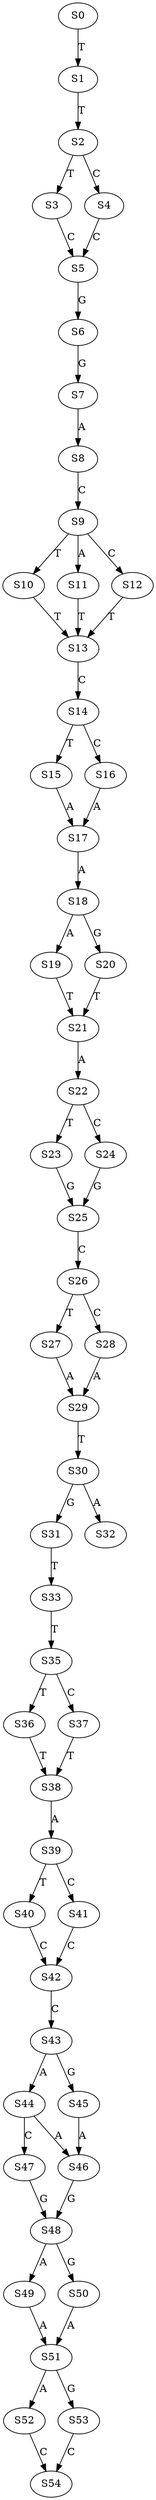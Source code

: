 strict digraph  {
	S0 -> S1 [ label = T ];
	S1 -> S2 [ label = T ];
	S2 -> S3 [ label = T ];
	S2 -> S4 [ label = C ];
	S3 -> S5 [ label = C ];
	S4 -> S5 [ label = C ];
	S5 -> S6 [ label = G ];
	S6 -> S7 [ label = G ];
	S7 -> S8 [ label = A ];
	S8 -> S9 [ label = C ];
	S9 -> S10 [ label = T ];
	S9 -> S11 [ label = A ];
	S9 -> S12 [ label = C ];
	S10 -> S13 [ label = T ];
	S11 -> S13 [ label = T ];
	S12 -> S13 [ label = T ];
	S13 -> S14 [ label = C ];
	S14 -> S15 [ label = T ];
	S14 -> S16 [ label = C ];
	S15 -> S17 [ label = A ];
	S16 -> S17 [ label = A ];
	S17 -> S18 [ label = A ];
	S18 -> S19 [ label = A ];
	S18 -> S20 [ label = G ];
	S19 -> S21 [ label = T ];
	S20 -> S21 [ label = T ];
	S21 -> S22 [ label = A ];
	S22 -> S23 [ label = T ];
	S22 -> S24 [ label = C ];
	S23 -> S25 [ label = G ];
	S24 -> S25 [ label = G ];
	S25 -> S26 [ label = C ];
	S26 -> S27 [ label = T ];
	S26 -> S28 [ label = C ];
	S27 -> S29 [ label = A ];
	S28 -> S29 [ label = A ];
	S29 -> S30 [ label = T ];
	S30 -> S31 [ label = G ];
	S30 -> S32 [ label = A ];
	S31 -> S33 [ label = T ];
	S33 -> S35 [ label = T ];
	S35 -> S36 [ label = T ];
	S35 -> S37 [ label = C ];
	S36 -> S38 [ label = T ];
	S37 -> S38 [ label = T ];
	S38 -> S39 [ label = A ];
	S39 -> S40 [ label = T ];
	S39 -> S41 [ label = C ];
	S40 -> S42 [ label = C ];
	S41 -> S42 [ label = C ];
	S42 -> S43 [ label = C ];
	S43 -> S44 [ label = A ];
	S43 -> S45 [ label = G ];
	S44 -> S46 [ label = A ];
	S44 -> S47 [ label = C ];
	S45 -> S46 [ label = A ];
	S46 -> S48 [ label = G ];
	S47 -> S48 [ label = G ];
	S48 -> S49 [ label = A ];
	S48 -> S50 [ label = G ];
	S49 -> S51 [ label = A ];
	S50 -> S51 [ label = A ];
	S51 -> S52 [ label = A ];
	S51 -> S53 [ label = G ];
	S52 -> S54 [ label = C ];
	S53 -> S54 [ label = C ];
}
